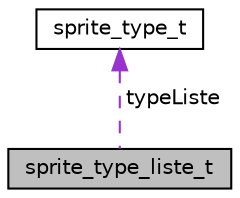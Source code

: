 digraph "sprite_type_liste_t"
{
 // LATEX_PDF_SIZE
  edge [fontname="Helvetica",fontsize="10",labelfontname="Helvetica",labelfontsize="10"];
  node [fontname="Helvetica",fontsize="10",shape=record];
  Node1 [label="sprite_type_liste_t",height=0.2,width=0.4,color="black", fillcolor="grey75", style="filled", fontcolor="black",tooltip="Liste des types de sprites."];
  Node2 -> Node1 [dir="back",color="darkorchid3",fontsize="10",style="dashed",label=" typeListe" ,fontname="Helvetica"];
  Node2 [label="sprite_type_t",height=0.2,width=0.4,color="black", fillcolor="white", style="filled",URL="$structsprite__type__t.html",tooltip="Structure avec pour attributs, les informations sur un type de sprite."];
}
